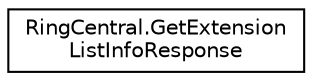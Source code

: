 digraph "Graphical Class Hierarchy"
{
 // LATEX_PDF_SIZE
  edge [fontname="Helvetica",fontsize="10",labelfontname="Helvetica",labelfontsize="10"];
  node [fontname="Helvetica",fontsize="10",shape=record];
  rankdir="LR";
  Node0 [label="RingCentral.GetExtension\lListInfoResponse",height=0.2,width=0.4,color="black", fillcolor="white", style="filled",URL="$classRingCentral_1_1GetExtensionListInfoResponse.html",tooltip=" "];
}
